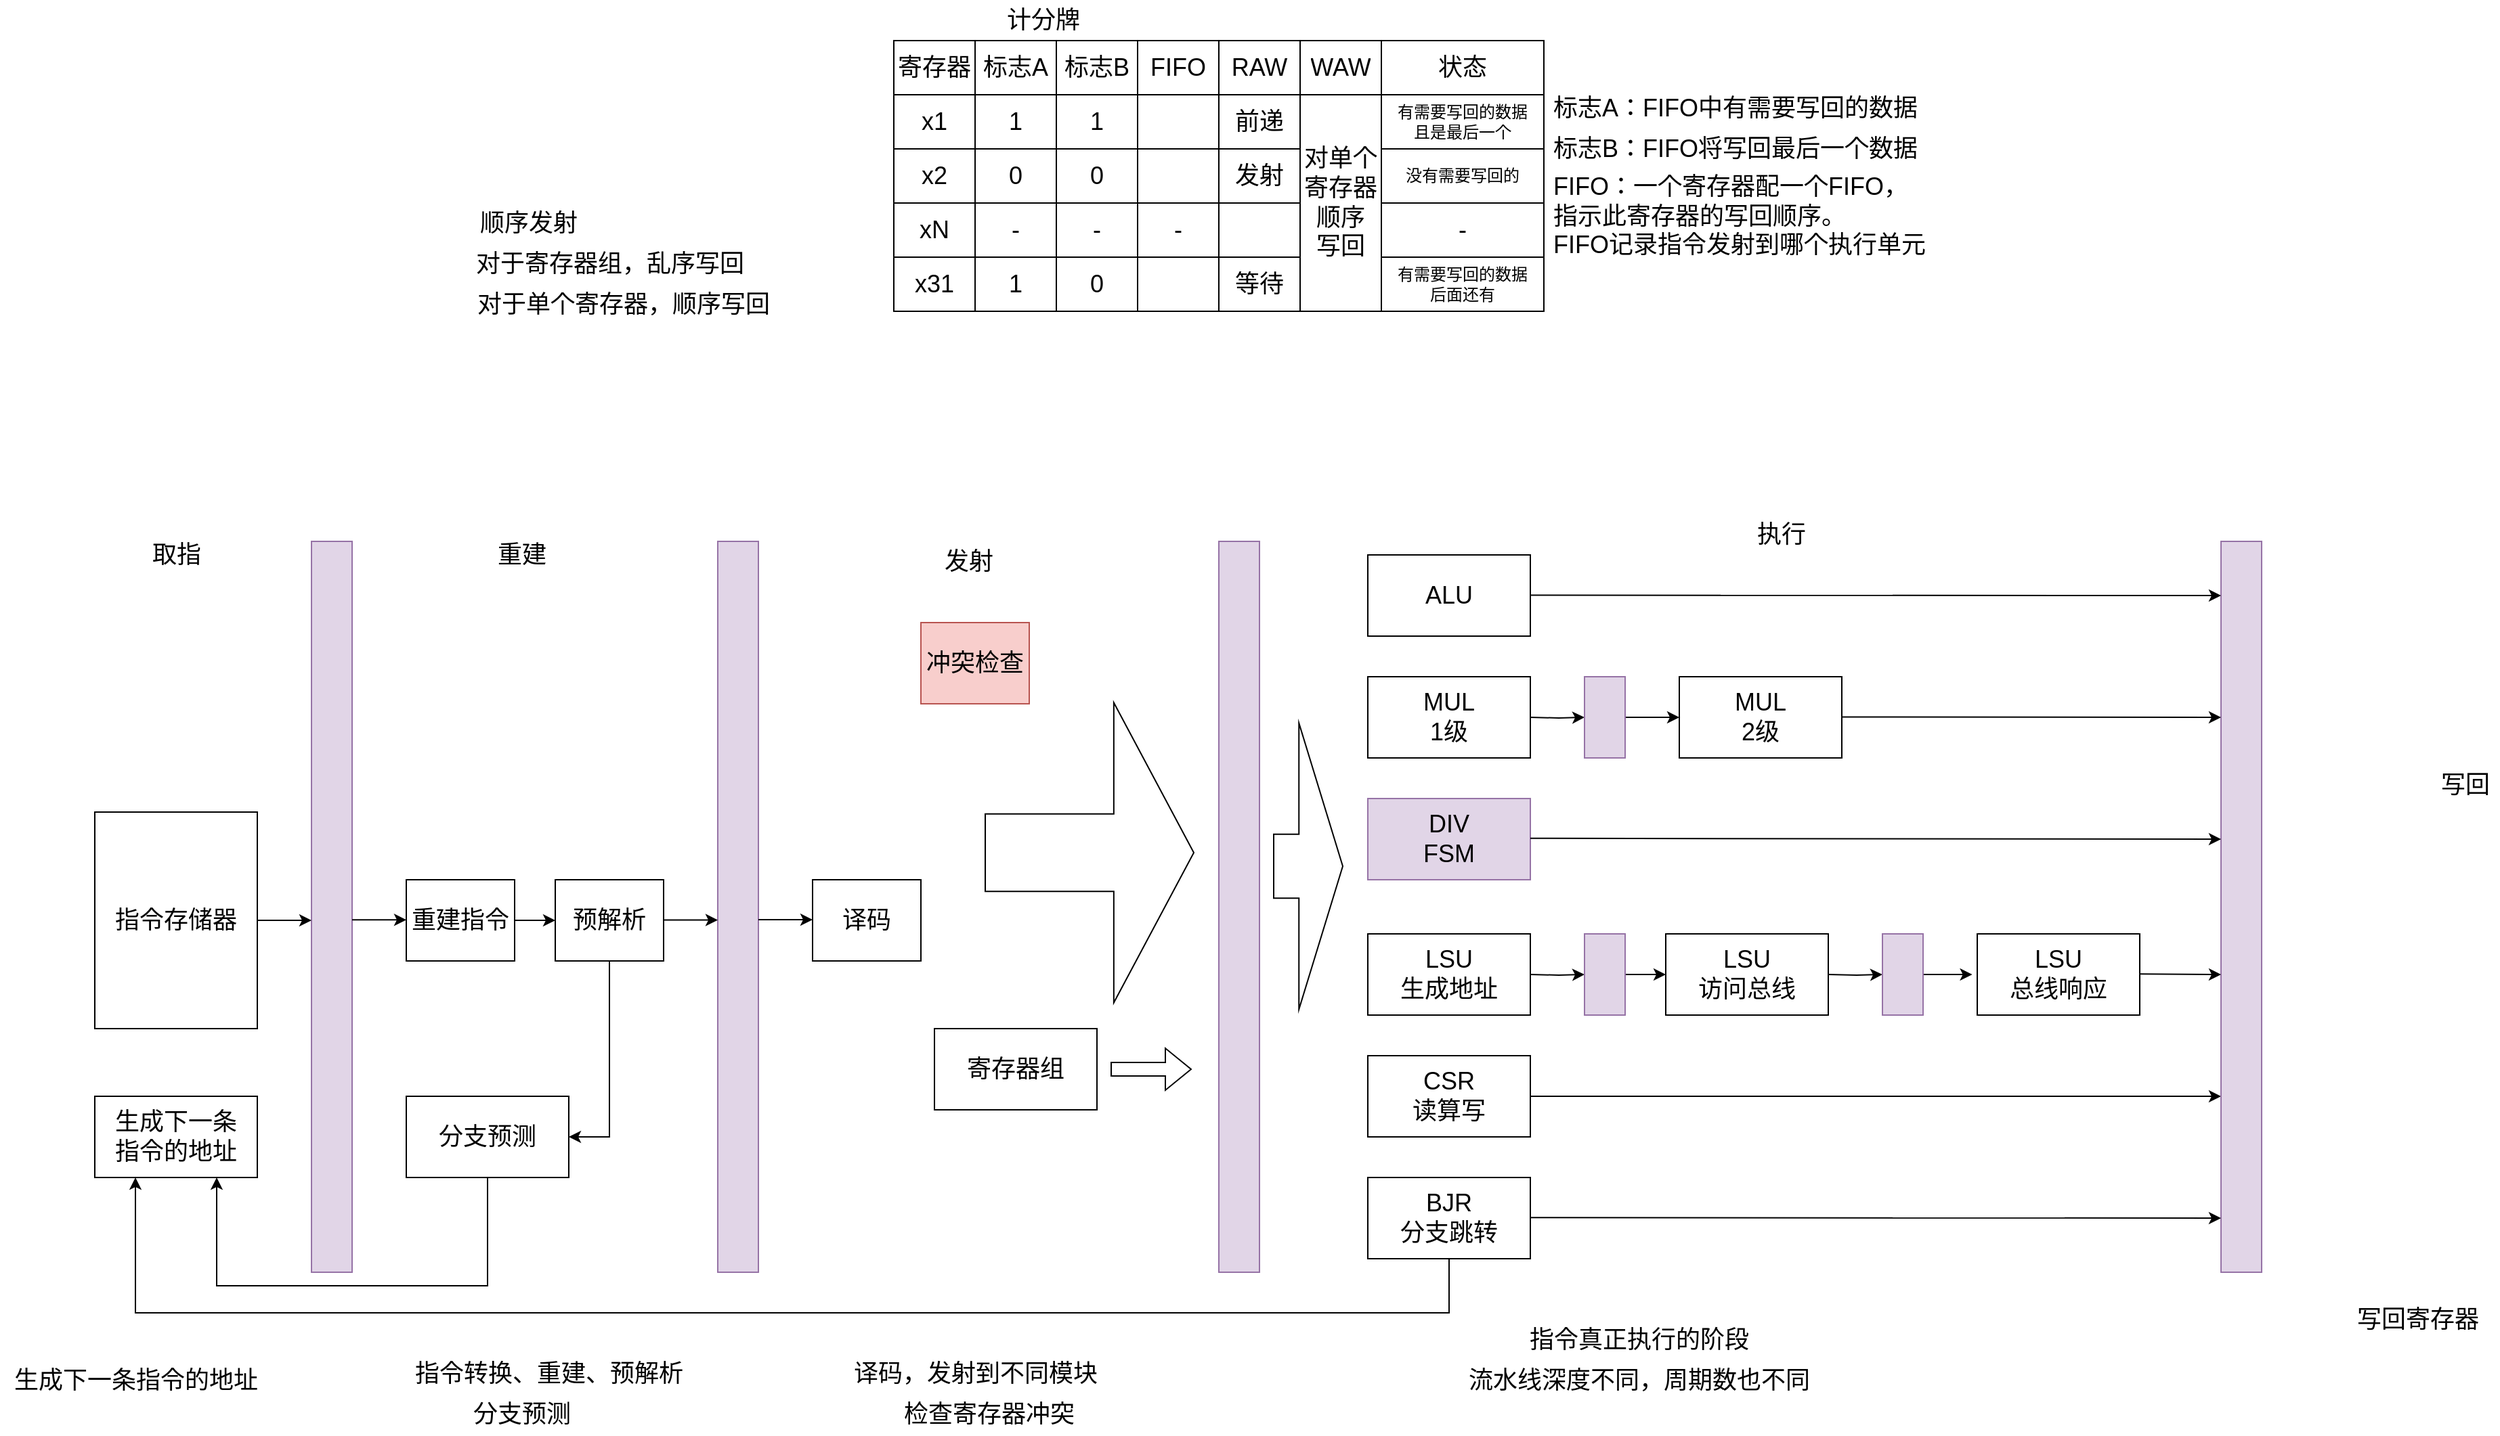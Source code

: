 <mxfile version="18.0.7" type="github">
  <diagram id="HJUzJ6McKahhp_3FXvlt" name="第 1 页">
    <mxGraphModel dx="474" dy="1453" grid="1" gridSize="10" guides="1" tooltips="1" connect="1" arrows="1" fold="1" page="1" pageScale="1" pageWidth="827" pageHeight="1169" math="0" shadow="0">
      <root>
        <mxCell id="0" />
        <mxCell id="1" parent="0" />
        <mxCell id="mor9z2pGq-QIeC3wmnQq-1" value="指令存储器" style="rounded=0;whiteSpace=wrap;html=1;fontSize=18;" parent="1" vertex="1">
          <mxGeometry x="170" y="140" width="120" height="160" as="geometry" />
        </mxCell>
        <mxCell id="mor9z2pGq-QIeC3wmnQq-2" value="生成下一条&lt;br&gt;指令的地址" style="whiteSpace=wrap;html=1;fontSize=18;" parent="1" vertex="1">
          <mxGeometry x="170" y="350" width="120" height="60" as="geometry" />
        </mxCell>
        <mxCell id="mor9z2pGq-QIeC3wmnQq-3" value="" style="rounded=0;whiteSpace=wrap;html=1;fontSize=18;fillColor=#e1d5e7;strokeColor=#9673a6;" parent="1" vertex="1">
          <mxGeometry x="330" y="-60" width="30" height="540" as="geometry" />
        </mxCell>
        <mxCell id="mor9z2pGq-QIeC3wmnQq-4" value="" style="endArrow=classic;html=1;rounded=0;fontSize=18;" parent="1" edge="1">
          <mxGeometry width="50" height="50" relative="1" as="geometry">
            <mxPoint x="290" y="220" as="sourcePoint" />
            <mxPoint x="330" y="220" as="targetPoint" />
          </mxGeometry>
        </mxCell>
        <mxCell id="Nyr3AGjxqFoVcfaOjr3i-2" style="edgeStyle=orthogonalEdgeStyle;rounded=0;orthogonalLoop=1;jettySize=auto;html=1;exitX=0.5;exitY=1;exitDx=0;exitDy=0;entryX=0.75;entryY=1;entryDx=0;entryDy=0;" parent="1" source="mor9z2pGq-QIeC3wmnQq-5" target="mor9z2pGq-QIeC3wmnQq-2" edge="1">
          <mxGeometry relative="1" as="geometry">
            <Array as="points">
              <mxPoint x="460" y="490" />
              <mxPoint x="260" y="490" />
            </Array>
          </mxGeometry>
        </mxCell>
        <mxCell id="mor9z2pGq-QIeC3wmnQq-5" value="分支预测" style="rounded=0;whiteSpace=wrap;html=1;fontSize=18;" parent="1" vertex="1">
          <mxGeometry x="400" y="350" width="120" height="60" as="geometry" />
        </mxCell>
        <mxCell id="mor9z2pGq-QIeC3wmnQq-11" style="edgeStyle=orthogonalEdgeStyle;rounded=0;orthogonalLoop=1;jettySize=auto;html=1;exitX=1;exitY=0.5;exitDx=0;exitDy=0;entryX=0;entryY=0.5;entryDx=0;entryDy=0;fontSize=18;" parent="1" source="mor9z2pGq-QIeC3wmnQq-9" target="mor9z2pGq-QIeC3wmnQq-10" edge="1">
          <mxGeometry relative="1" as="geometry" />
        </mxCell>
        <mxCell id="mor9z2pGq-QIeC3wmnQq-9" value="重建指令" style="rounded=0;whiteSpace=wrap;html=1;fontSize=18;" parent="1" vertex="1">
          <mxGeometry x="400" y="190" width="80" height="60" as="geometry" />
        </mxCell>
        <mxCell id="Nyr3AGjxqFoVcfaOjr3i-1" style="edgeStyle=orthogonalEdgeStyle;rounded=0;orthogonalLoop=1;jettySize=auto;html=1;exitX=0.5;exitY=1;exitDx=0;exitDy=0;entryX=1;entryY=0.5;entryDx=0;entryDy=0;" parent="1" source="mor9z2pGq-QIeC3wmnQq-10" target="mor9z2pGq-QIeC3wmnQq-5" edge="1">
          <mxGeometry relative="1" as="geometry" />
        </mxCell>
        <mxCell id="mor9z2pGq-QIeC3wmnQq-10" value="预解析" style="rounded=0;whiteSpace=wrap;html=1;fontSize=18;" parent="1" vertex="1">
          <mxGeometry x="510" y="190" width="80" height="60" as="geometry" />
        </mxCell>
        <mxCell id="mor9z2pGq-QIeC3wmnQq-12" value="" style="endArrow=classic;html=1;rounded=0;fontSize=18;" parent="1" edge="1">
          <mxGeometry width="50" height="50" relative="1" as="geometry">
            <mxPoint x="360" y="219.66" as="sourcePoint" />
            <mxPoint x="400" y="219.66" as="targetPoint" />
          </mxGeometry>
        </mxCell>
        <mxCell id="mor9z2pGq-QIeC3wmnQq-13" value="" style="rounded=0;whiteSpace=wrap;html=1;fontSize=18;fillColor=#e1d5e7;strokeColor=#9673a6;" parent="1" vertex="1">
          <mxGeometry x="630" y="-60" width="30" height="540" as="geometry" />
        </mxCell>
        <mxCell id="mor9z2pGq-QIeC3wmnQq-14" value="" style="endArrow=classic;html=1;rounded=0;fontSize=18;" parent="1" edge="1">
          <mxGeometry width="50" height="50" relative="1" as="geometry">
            <mxPoint x="590" y="219.8" as="sourcePoint" />
            <mxPoint x="630" y="219.8" as="targetPoint" />
          </mxGeometry>
        </mxCell>
        <mxCell id="mor9z2pGq-QIeC3wmnQq-16" value="译码" style="rounded=0;whiteSpace=wrap;html=1;fontSize=18;" parent="1" vertex="1">
          <mxGeometry x="700" y="190" width="80" height="60" as="geometry" />
        </mxCell>
        <mxCell id="mor9z2pGq-QIeC3wmnQq-17" value="寄存器组" style="rounded=0;whiteSpace=wrap;html=1;fontSize=18;" parent="1" vertex="1">
          <mxGeometry x="790" y="300" width="120" height="60" as="geometry" />
        </mxCell>
        <mxCell id="mor9z2pGq-QIeC3wmnQq-18" value="" style="endArrow=classic;html=1;rounded=0;fontSize=18;" parent="1" edge="1">
          <mxGeometry width="50" height="50" relative="1" as="geometry">
            <mxPoint x="660" y="219.5" as="sourcePoint" />
            <mxPoint x="700" y="219.5" as="targetPoint" />
          </mxGeometry>
        </mxCell>
        <mxCell id="mor9z2pGq-QIeC3wmnQq-19" value="取指" style="text;html=1;align=center;verticalAlign=middle;resizable=0;points=[];autosize=1;strokeColor=none;fillColor=none;fontSize=18;" parent="1" vertex="1">
          <mxGeometry x="205" y="-65" width="50" height="30" as="geometry" />
        </mxCell>
        <mxCell id="mor9z2pGq-QIeC3wmnQq-20" value="重建" style="text;html=1;align=center;verticalAlign=middle;resizable=0;points=[];autosize=1;strokeColor=none;fillColor=none;fontSize=18;" parent="1" vertex="1">
          <mxGeometry x="460" y="-65" width="50" height="30" as="geometry" />
        </mxCell>
        <mxCell id="mor9z2pGq-QIeC3wmnQq-22" value="发射" style="text;html=1;align=center;verticalAlign=middle;resizable=0;points=[];autosize=1;strokeColor=none;fillColor=none;fontSize=18;" parent="1" vertex="1">
          <mxGeometry x="790" y="-60" width="50" height="30" as="geometry" />
        </mxCell>
        <mxCell id="mor9z2pGq-QIeC3wmnQq-23" value="" style="rounded=0;whiteSpace=wrap;html=1;fontSize=18;fillColor=#e1d5e7;strokeColor=#9673a6;" parent="1" vertex="1">
          <mxGeometry x="1000" y="-60" width="30" height="540" as="geometry" />
        </mxCell>
        <mxCell id="mor9z2pGq-QIeC3wmnQq-24" value="ALU" style="rounded=0;whiteSpace=wrap;html=1;fontSize=18;" parent="1" vertex="1">
          <mxGeometry x="1110" y="-50" width="120" height="60" as="geometry" />
        </mxCell>
        <mxCell id="mor9z2pGq-QIeC3wmnQq-25" value="DIV&lt;br&gt;FSM" style="rounded=0;whiteSpace=wrap;html=1;fontSize=18;fillColor=#e1d5e7;strokeColor=#9673a6;" parent="1" vertex="1">
          <mxGeometry x="1110" y="130" width="120" height="60" as="geometry" />
        </mxCell>
        <mxCell id="mor9z2pGq-QIeC3wmnQq-26" value="MUL&lt;br&gt;1级" style="rounded=0;whiteSpace=wrap;html=1;fontSize=18;" parent="1" vertex="1">
          <mxGeometry x="1110" y="40" width="120" height="60" as="geometry" />
        </mxCell>
        <mxCell id="Nyr3AGjxqFoVcfaOjr3i-3" style="edgeStyle=orthogonalEdgeStyle;rounded=0;orthogonalLoop=1;jettySize=auto;html=1;exitX=0.5;exitY=1;exitDx=0;exitDy=0;entryX=0.25;entryY=1;entryDx=0;entryDy=0;" parent="1" source="mor9z2pGq-QIeC3wmnQq-27" target="mor9z2pGq-QIeC3wmnQq-2" edge="1">
          <mxGeometry relative="1" as="geometry">
            <Array as="points">
              <mxPoint x="1170" y="510" />
              <mxPoint x="200" y="510" />
            </Array>
          </mxGeometry>
        </mxCell>
        <mxCell id="mor9z2pGq-QIeC3wmnQq-27" value="BJR&lt;br&gt;分支跳转" style="rounded=0;whiteSpace=wrap;html=1;fontSize=18;" parent="1" vertex="1">
          <mxGeometry x="1110" y="410" width="120" height="60" as="geometry" />
        </mxCell>
        <mxCell id="mor9z2pGq-QIeC3wmnQq-28" value="LSU&lt;br&gt;生成地址" style="rounded=0;whiteSpace=wrap;html=1;fontSize=18;" parent="1" vertex="1">
          <mxGeometry x="1110" y="230" width="120" height="60" as="geometry" />
        </mxCell>
        <mxCell id="Nyr3AGjxqFoVcfaOjr3i-8" style="edgeStyle=orthogonalEdgeStyle;rounded=0;orthogonalLoop=1;jettySize=auto;html=1;exitX=1;exitY=0.5;exitDx=0;exitDy=0;" parent="1" source="mor9z2pGq-QIeC3wmnQq-29" edge="1">
          <mxGeometry relative="1" as="geometry">
            <mxPoint x="1740" y="350" as="targetPoint" />
            <Array as="points">
              <mxPoint x="1480" y="350" />
              <mxPoint x="1480" y="350" />
            </Array>
          </mxGeometry>
        </mxCell>
        <mxCell id="mor9z2pGq-QIeC3wmnQq-29" value="CSR&lt;br&gt;读算写" style="rounded=0;whiteSpace=wrap;html=1;fontSize=18;" parent="1" vertex="1">
          <mxGeometry x="1110" y="320" width="120" height="60" as="geometry" />
        </mxCell>
        <mxCell id="mor9z2pGq-QIeC3wmnQq-32" style="edgeStyle=orthogonalEdgeStyle;rounded=0;orthogonalLoop=1;jettySize=auto;html=1;exitX=1;exitY=0.5;exitDx=0;exitDy=0;entryX=0;entryY=0.5;entryDx=0;entryDy=0;fontSize=18;" parent="1" target="mor9z2pGq-QIeC3wmnQq-33" edge="1">
          <mxGeometry relative="1" as="geometry">
            <mxPoint x="1230" y="70" as="sourcePoint" />
          </mxGeometry>
        </mxCell>
        <mxCell id="mor9z2pGq-QIeC3wmnQq-37" style="edgeStyle=orthogonalEdgeStyle;rounded=0;orthogonalLoop=1;jettySize=auto;html=1;exitX=1;exitY=0.5;exitDx=0;exitDy=0;entryX=0;entryY=0.5;entryDx=0;entryDy=0;fontSize=18;" parent="1" source="mor9z2pGq-QIeC3wmnQq-33" target="mor9z2pGq-QIeC3wmnQq-34" edge="1">
          <mxGeometry relative="1" as="geometry" />
        </mxCell>
        <mxCell id="mor9z2pGq-QIeC3wmnQq-33" value="" style="rounded=0;whiteSpace=wrap;html=1;fontSize=18;fillColor=#e1d5e7;strokeColor=#9673a6;" parent="1" vertex="1">
          <mxGeometry x="1270" y="40" width="30" height="60" as="geometry" />
        </mxCell>
        <mxCell id="mor9z2pGq-QIeC3wmnQq-34" value="MUL&lt;br&gt;2级" style="rounded=0;whiteSpace=wrap;html=1;fontSize=18;" parent="1" vertex="1">
          <mxGeometry x="1340" y="40" width="120" height="60" as="geometry" />
        </mxCell>
        <mxCell id="mor9z2pGq-QIeC3wmnQq-41" style="edgeStyle=orthogonalEdgeStyle;rounded=0;orthogonalLoop=1;jettySize=auto;html=1;exitX=1;exitY=0.5;exitDx=0;exitDy=0;entryX=0;entryY=0.5;entryDx=0;entryDy=0;fontSize=18;" parent="1" target="mor9z2pGq-QIeC3wmnQq-42" edge="1">
          <mxGeometry relative="1" as="geometry">
            <mxPoint x="1230" y="260" as="sourcePoint" />
          </mxGeometry>
        </mxCell>
        <mxCell id="mor9z2pGq-QIeC3wmnQq-55" style="edgeStyle=orthogonalEdgeStyle;rounded=0;orthogonalLoop=1;jettySize=auto;html=1;exitX=1;exitY=0.5;exitDx=0;exitDy=0;entryX=0;entryY=0.5;entryDx=0;entryDy=0;fontSize=18;" parent="1" source="mor9z2pGq-QIeC3wmnQq-42" target="mor9z2pGq-QIeC3wmnQq-49" edge="1">
          <mxGeometry relative="1" as="geometry" />
        </mxCell>
        <mxCell id="mor9z2pGq-QIeC3wmnQq-42" value="" style="rounded=0;whiteSpace=wrap;html=1;fontSize=18;fillColor=#e1d5e7;strokeColor=#9673a6;" parent="1" vertex="1">
          <mxGeometry x="1270" y="230" width="30" height="60" as="geometry" />
        </mxCell>
        <mxCell id="mor9z2pGq-QIeC3wmnQq-49" value="LSU&lt;br&gt;访问总线" style="rounded=0;whiteSpace=wrap;html=1;fontSize=18;" parent="1" vertex="1">
          <mxGeometry x="1330" y="230" width="120" height="60" as="geometry" />
        </mxCell>
        <mxCell id="mor9z2pGq-QIeC3wmnQq-50" style="edgeStyle=orthogonalEdgeStyle;rounded=0;orthogonalLoop=1;jettySize=auto;html=1;exitX=1;exitY=0.5;exitDx=0;exitDy=0;entryX=0;entryY=0.5;entryDx=0;entryDy=0;fontSize=18;" parent="1" target="mor9z2pGq-QIeC3wmnQq-51" edge="1">
          <mxGeometry relative="1" as="geometry">
            <mxPoint x="1450" y="260" as="sourcePoint" />
          </mxGeometry>
        </mxCell>
        <mxCell id="mor9z2pGq-QIeC3wmnQq-56" style="edgeStyle=orthogonalEdgeStyle;rounded=0;orthogonalLoop=1;jettySize=auto;html=1;exitX=1;exitY=0.5;exitDx=0;exitDy=0;entryX=-0.031;entryY=0.489;entryDx=0;entryDy=0;entryPerimeter=0;fontSize=18;" parent="1" source="mor9z2pGq-QIeC3wmnQq-51" target="mor9z2pGq-QIeC3wmnQq-52" edge="1">
          <mxGeometry relative="1" as="geometry" />
        </mxCell>
        <mxCell id="mor9z2pGq-QIeC3wmnQq-51" value="" style="rounded=0;whiteSpace=wrap;html=1;fontSize=18;fillColor=#e1d5e7;strokeColor=#9673a6;" parent="1" vertex="1">
          <mxGeometry x="1490" y="230" width="30" height="60" as="geometry" />
        </mxCell>
        <mxCell id="mor9z2pGq-QIeC3wmnQq-52" value="LSU&lt;br&gt;总线响应" style="rounded=0;whiteSpace=wrap;html=1;fontSize=18;" parent="1" vertex="1">
          <mxGeometry x="1560" y="230" width="120" height="60" as="geometry" />
        </mxCell>
        <mxCell id="mor9z2pGq-QIeC3wmnQq-61" value="" style="shape=flexArrow;endArrow=classic;html=1;rounded=0;fontSize=18;endWidth=163.448;endSize=19.359;width=57.241;" parent="1" edge="1">
          <mxGeometry width="50" height="50" relative="1" as="geometry">
            <mxPoint x="827" y="170" as="sourcePoint" />
            <mxPoint x="982" y="170" as="targetPoint" />
          </mxGeometry>
        </mxCell>
        <mxCell id="mor9z2pGq-QIeC3wmnQq-62" value="" style="shape=flexArrow;endArrow=classic;html=1;rounded=0;fontSize=18;" parent="1" edge="1">
          <mxGeometry width="50" height="50" relative="1" as="geometry">
            <mxPoint x="920" y="330" as="sourcePoint" />
            <mxPoint x="980" y="330" as="targetPoint" />
          </mxGeometry>
        </mxCell>
        <mxCell id="mor9z2pGq-QIeC3wmnQq-65" value="" style="rounded=0;whiteSpace=wrap;html=1;fontSize=18;fillColor=#e1d5e7;strokeColor=#9673a6;" parent="1" vertex="1">
          <mxGeometry x="1740" y="-60" width="30" height="540" as="geometry" />
        </mxCell>
        <mxCell id="mor9z2pGq-QIeC3wmnQq-66" value="" style="shape=flexArrow;endArrow=classic;html=1;rounded=0;fontSize=18;endWidth=163.448;endSize=10.457;width=47.143;" parent="1" edge="1">
          <mxGeometry width="50" height="50" relative="1" as="geometry">
            <mxPoint x="1040" y="180" as="sourcePoint" />
            <mxPoint x="1092" y="180" as="targetPoint" />
          </mxGeometry>
        </mxCell>
        <mxCell id="mor9z2pGq-QIeC3wmnQq-67" value="" style="endArrow=classic;html=1;rounded=0;fontSize=18;" parent="1" edge="1">
          <mxGeometry width="50" height="50" relative="1" as="geometry">
            <mxPoint x="1230" y="439.66" as="sourcePoint" />
            <mxPoint x="1740" y="440" as="targetPoint" />
          </mxGeometry>
        </mxCell>
        <mxCell id="mor9z2pGq-QIeC3wmnQq-69" value="" style="endArrow=classic;html=1;rounded=0;fontSize=18;" parent="1" edge="1">
          <mxGeometry width="50" height="50" relative="1" as="geometry">
            <mxPoint x="1680.0" y="259.66" as="sourcePoint" />
            <mxPoint x="1740" y="260" as="targetPoint" />
          </mxGeometry>
        </mxCell>
        <mxCell id="mor9z2pGq-QIeC3wmnQq-70" value="" style="endArrow=classic;html=1;rounded=0;fontSize=18;" parent="1" edge="1">
          <mxGeometry width="50" height="50" relative="1" as="geometry">
            <mxPoint x="1230.0" y="159.41" as="sourcePoint" />
            <mxPoint x="1740" y="160" as="targetPoint" />
          </mxGeometry>
        </mxCell>
        <mxCell id="mor9z2pGq-QIeC3wmnQq-71" value="" style="endArrow=classic;html=1;rounded=0;fontSize=18;" parent="1" edge="1">
          <mxGeometry width="50" height="50" relative="1" as="geometry">
            <mxPoint x="1460.0" y="69.77" as="sourcePoint" />
            <mxPoint x="1740" y="70" as="targetPoint" />
          </mxGeometry>
        </mxCell>
        <mxCell id="mor9z2pGq-QIeC3wmnQq-72" value="" style="endArrow=classic;html=1;rounded=0;fontSize=18;" parent="1" edge="1">
          <mxGeometry width="50" height="50" relative="1" as="geometry">
            <mxPoint x="1230.0" y="-20.23" as="sourcePoint" />
            <mxPoint x="1740" y="-20" as="targetPoint" />
          </mxGeometry>
        </mxCell>
        <mxCell id="mor9z2pGq-QIeC3wmnQq-73" value="写回" style="text;html=1;align=center;verticalAlign=middle;resizable=0;points=[];autosize=1;strokeColor=none;fillColor=none;fontSize=18;" parent="1" vertex="1">
          <mxGeometry x="1895" y="105" width="50" height="30" as="geometry" />
        </mxCell>
        <mxCell id="mor9z2pGq-QIeC3wmnQq-74" value="执行" style="text;html=1;align=center;verticalAlign=middle;resizable=0;points=[];autosize=1;strokeColor=none;fillColor=none;fontSize=18;" parent="1" vertex="1">
          <mxGeometry x="1390" y="-80" width="50" height="30" as="geometry" />
        </mxCell>
        <mxCell id="Nyr3AGjxqFoVcfaOjr3i-5" value="冲突检查" style="rounded=0;whiteSpace=wrap;html=1;fontSize=18;fillColor=#f8cecc;strokeColor=#b85450;" parent="1" vertex="1">
          <mxGeometry x="780" width="80" height="60" as="geometry" />
        </mxCell>
        <mxCell id="Nyr3AGjxqFoVcfaOjr3i-9" value="生成下一条指令的地址" style="text;html=1;align=center;verticalAlign=middle;resizable=0;points=[];autosize=1;strokeColor=none;fillColor=none;fontSize=18;" parent="1" vertex="1">
          <mxGeometry x="100" y="545" width="200" height="30" as="geometry" />
        </mxCell>
        <mxCell id="Nyr3AGjxqFoVcfaOjr3i-10" value="指令转换、重建、预解析" style="text;html=1;align=center;verticalAlign=middle;resizable=0;points=[];autosize=1;strokeColor=none;fillColor=none;fontSize=18;" parent="1" vertex="1">
          <mxGeometry x="400" y="540" width="210" height="30" as="geometry" />
        </mxCell>
        <mxCell id="Nyr3AGjxqFoVcfaOjr3i-11" value="分支预测" style="text;html=1;align=center;verticalAlign=middle;resizable=0;points=[];autosize=1;strokeColor=none;fillColor=none;fontSize=18;" parent="1" vertex="1">
          <mxGeometry x="440" y="570" width="90" height="30" as="geometry" />
        </mxCell>
        <mxCell id="Nyr3AGjxqFoVcfaOjr3i-12" value="译码，发射到不同模块" style="text;html=1;align=center;verticalAlign=middle;resizable=0;points=[];autosize=1;strokeColor=none;fillColor=none;fontSize=18;" parent="1" vertex="1">
          <mxGeometry x="720" y="540" width="200" height="30" as="geometry" />
        </mxCell>
        <mxCell id="Nyr3AGjxqFoVcfaOjr3i-13" value="检查寄存器冲突" style="text;html=1;align=center;verticalAlign=middle;resizable=0;points=[];autosize=1;strokeColor=none;fillColor=none;fontSize=18;" parent="1" vertex="1">
          <mxGeometry x="760" y="570" width="140" height="30" as="geometry" />
        </mxCell>
        <mxCell id="Nyr3AGjxqFoVcfaOjr3i-14" value="指令真正执行的阶段" style="text;html=1;align=center;verticalAlign=middle;resizable=0;points=[];autosize=1;strokeColor=none;fillColor=none;fontSize=18;" parent="1" vertex="1">
          <mxGeometry x="1220" y="515" width="180" height="30" as="geometry" />
        </mxCell>
        <mxCell id="Nyr3AGjxqFoVcfaOjr3i-15" value="流水线深度不同，周期数也不同" style="text;html=1;align=center;verticalAlign=middle;resizable=0;points=[];autosize=1;strokeColor=none;fillColor=none;fontSize=18;" parent="1" vertex="1">
          <mxGeometry x="1175" y="545" width="270" height="30" as="geometry" />
        </mxCell>
        <mxCell id="Nyr3AGjxqFoVcfaOjr3i-16" value="写回寄存器" style="text;html=1;align=center;verticalAlign=middle;resizable=0;points=[];autosize=1;strokeColor=none;fillColor=none;fontSize=18;" parent="1" vertex="1">
          <mxGeometry x="1830" y="500" width="110" height="30" as="geometry" />
        </mxCell>
        <mxCell id="yl4h00sHghuUMfwCyr-m-2" value="" style="shape=table;startSize=0;container=1;collapsible=0;childLayout=tableLayout;fontSize=18;" vertex="1" parent="1">
          <mxGeometry x="760" y="-430" width="480" height="200" as="geometry" />
        </mxCell>
        <mxCell id="yl4h00sHghuUMfwCyr-m-3" value="" style="shape=tableRow;horizontal=0;startSize=0;swimlaneHead=0;swimlaneBody=0;top=0;left=0;bottom=0;right=0;collapsible=0;dropTarget=0;fillColor=none;points=[[0,0.5],[1,0.5]];portConstraint=eastwest;fontSize=18;" vertex="1" parent="yl4h00sHghuUMfwCyr-m-2">
          <mxGeometry width="480" height="40" as="geometry" />
        </mxCell>
        <mxCell id="yl4h00sHghuUMfwCyr-m-4" value="寄存器" style="shape=partialRectangle;html=1;whiteSpace=wrap;connectable=0;overflow=hidden;fillColor=none;top=0;left=0;bottom=0;right=0;pointerEvents=1;fontSize=18;" vertex="1" parent="yl4h00sHghuUMfwCyr-m-3">
          <mxGeometry width="60" height="40" as="geometry">
            <mxRectangle width="60" height="40" as="alternateBounds" />
          </mxGeometry>
        </mxCell>
        <mxCell id="yl4h00sHghuUMfwCyr-m-5" value="标志A" style="shape=partialRectangle;html=1;whiteSpace=wrap;connectable=0;overflow=hidden;fillColor=none;top=0;left=0;bottom=0;right=0;pointerEvents=1;fontSize=18;" vertex="1" parent="yl4h00sHghuUMfwCyr-m-3">
          <mxGeometry x="60" width="60" height="40" as="geometry">
            <mxRectangle width="60" height="40" as="alternateBounds" />
          </mxGeometry>
        </mxCell>
        <mxCell id="yl4h00sHghuUMfwCyr-m-6" value="标志B" style="shape=partialRectangle;html=1;whiteSpace=wrap;connectable=0;overflow=hidden;fillColor=none;top=0;left=0;bottom=0;right=0;pointerEvents=1;fontSize=18;" vertex="1" parent="yl4h00sHghuUMfwCyr-m-3">
          <mxGeometry x="120" width="60" height="40" as="geometry">
            <mxRectangle width="60" height="40" as="alternateBounds" />
          </mxGeometry>
        </mxCell>
        <mxCell id="yl4h00sHghuUMfwCyr-m-23" value="FIFO" style="shape=partialRectangle;html=1;whiteSpace=wrap;connectable=0;overflow=hidden;fillColor=none;top=0;left=0;bottom=0;right=0;pointerEvents=1;fontSize=18;" vertex="1" parent="yl4h00sHghuUMfwCyr-m-3">
          <mxGeometry x="180" width="60" height="40" as="geometry">
            <mxRectangle width="60" height="40" as="alternateBounds" />
          </mxGeometry>
        </mxCell>
        <mxCell id="yl4h00sHghuUMfwCyr-m-50" value="RAW" style="shape=partialRectangle;html=1;whiteSpace=wrap;connectable=0;overflow=hidden;fillColor=none;top=0;left=0;bottom=0;right=0;pointerEvents=1;fontSize=18;" vertex="1" parent="yl4h00sHghuUMfwCyr-m-3">
          <mxGeometry x="240" width="60" height="40" as="geometry">
            <mxRectangle width="60" height="40" as="alternateBounds" />
          </mxGeometry>
        </mxCell>
        <mxCell id="yl4h00sHghuUMfwCyr-m-95" value="WAW" style="shape=partialRectangle;html=1;whiteSpace=wrap;connectable=0;overflow=hidden;fillColor=none;top=0;left=0;bottom=0;right=0;pointerEvents=1;fontSize=18;" vertex="1" parent="yl4h00sHghuUMfwCyr-m-3">
          <mxGeometry x="300" width="60" height="40" as="geometry">
            <mxRectangle width="60" height="40" as="alternateBounds" />
          </mxGeometry>
        </mxCell>
        <mxCell id="yl4h00sHghuUMfwCyr-m-33" value="状态" style="shape=partialRectangle;html=1;whiteSpace=wrap;connectable=0;overflow=hidden;fillColor=none;top=0;left=0;bottom=0;right=0;pointerEvents=1;fontSize=18;rowspan=1;colspan=2;" vertex="1" parent="yl4h00sHghuUMfwCyr-m-3">
          <mxGeometry x="360" width="120" height="40" as="geometry">
            <mxRectangle width="60" height="40" as="alternateBounds" />
          </mxGeometry>
        </mxCell>
        <mxCell id="yl4h00sHghuUMfwCyr-m-40" style="shape=partialRectangle;html=1;whiteSpace=wrap;connectable=0;overflow=hidden;fillColor=none;top=0;left=0;bottom=0;right=0;pointerEvents=1;fontSize=18;" vertex="1" visible="0" parent="yl4h00sHghuUMfwCyr-m-3">
          <mxGeometry x="420" width="60" height="40" as="geometry">
            <mxRectangle width="60" height="40" as="alternateBounds" />
          </mxGeometry>
        </mxCell>
        <mxCell id="yl4h00sHghuUMfwCyr-m-7" value="" style="shape=tableRow;horizontal=0;startSize=0;swimlaneHead=0;swimlaneBody=0;top=0;left=0;bottom=0;right=0;collapsible=0;dropTarget=0;fillColor=none;points=[[0,0.5],[1,0.5]];portConstraint=eastwest;fontSize=18;" vertex="1" parent="yl4h00sHghuUMfwCyr-m-2">
          <mxGeometry y="40" width="480" height="40" as="geometry" />
        </mxCell>
        <mxCell id="yl4h00sHghuUMfwCyr-m-8" value="x1" style="shape=partialRectangle;html=1;whiteSpace=wrap;connectable=0;overflow=hidden;fillColor=none;top=0;left=0;bottom=0;right=0;pointerEvents=1;fontSize=18;" vertex="1" parent="yl4h00sHghuUMfwCyr-m-7">
          <mxGeometry width="60" height="40" as="geometry">
            <mxRectangle width="60" height="40" as="alternateBounds" />
          </mxGeometry>
        </mxCell>
        <mxCell id="yl4h00sHghuUMfwCyr-m-9" value="1" style="shape=partialRectangle;html=1;whiteSpace=wrap;connectable=0;overflow=hidden;fillColor=none;top=0;left=0;bottom=0;right=0;pointerEvents=1;fontSize=18;" vertex="1" parent="yl4h00sHghuUMfwCyr-m-7">
          <mxGeometry x="60" width="60" height="40" as="geometry">
            <mxRectangle width="60" height="40" as="alternateBounds" />
          </mxGeometry>
        </mxCell>
        <mxCell id="yl4h00sHghuUMfwCyr-m-10" value="1" style="shape=partialRectangle;html=1;whiteSpace=wrap;connectable=0;overflow=hidden;fillColor=none;top=0;left=0;bottom=0;right=0;pointerEvents=1;fontSize=18;" vertex="1" parent="yl4h00sHghuUMfwCyr-m-7">
          <mxGeometry x="120" width="60" height="40" as="geometry">
            <mxRectangle width="60" height="40" as="alternateBounds" />
          </mxGeometry>
        </mxCell>
        <mxCell id="yl4h00sHghuUMfwCyr-m-24" style="shape=partialRectangle;html=1;whiteSpace=wrap;connectable=0;overflow=hidden;fillColor=none;top=0;left=0;bottom=0;right=0;pointerEvents=1;fontSize=18;" vertex="1" parent="yl4h00sHghuUMfwCyr-m-7">
          <mxGeometry x="180" width="60" height="40" as="geometry">
            <mxRectangle width="60" height="40" as="alternateBounds" />
          </mxGeometry>
        </mxCell>
        <mxCell id="yl4h00sHghuUMfwCyr-m-51" value="前递" style="shape=partialRectangle;html=1;whiteSpace=wrap;connectable=0;overflow=hidden;fillColor=none;top=0;left=0;bottom=0;right=0;pointerEvents=1;fontSize=18;" vertex="1" parent="yl4h00sHghuUMfwCyr-m-7">
          <mxGeometry x="240" width="60" height="40" as="geometry">
            <mxRectangle width="60" height="40" as="alternateBounds" />
          </mxGeometry>
        </mxCell>
        <mxCell id="yl4h00sHghuUMfwCyr-m-96" value="对单个&lt;br&gt;寄存器&lt;br&gt;顺序&lt;br&gt;写回" style="shape=partialRectangle;html=1;whiteSpace=wrap;connectable=0;overflow=hidden;fillColor=none;top=0;left=0;bottom=0;right=0;pointerEvents=1;fontSize=18;rowspan=4;colspan=1;" vertex="1" parent="yl4h00sHghuUMfwCyr-m-7">
          <mxGeometry x="300" width="60" height="160" as="geometry">
            <mxRectangle width="60" height="40" as="alternateBounds" />
          </mxGeometry>
        </mxCell>
        <mxCell id="yl4h00sHghuUMfwCyr-m-34" value="有需要写回的数据&lt;br&gt;且是最后一个" style="shape=partialRectangle;html=1;whiteSpace=wrap;connectable=0;overflow=hidden;fillColor=none;top=0;left=0;bottom=0;right=0;pointerEvents=1;fontSize=12;rowspan=1;colspan=2;" vertex="1" parent="yl4h00sHghuUMfwCyr-m-7">
          <mxGeometry x="360" width="120" height="40" as="geometry">
            <mxRectangle width="60" height="40" as="alternateBounds" />
          </mxGeometry>
        </mxCell>
        <mxCell id="yl4h00sHghuUMfwCyr-m-41" style="shape=partialRectangle;html=1;whiteSpace=wrap;connectable=0;overflow=hidden;fillColor=none;top=0;left=0;bottom=0;right=0;pointerEvents=1;fontSize=18;" vertex="1" visible="0" parent="yl4h00sHghuUMfwCyr-m-7">
          <mxGeometry x="420" width="60" height="40" as="geometry">
            <mxRectangle width="60" height="40" as="alternateBounds" />
          </mxGeometry>
        </mxCell>
        <mxCell id="yl4h00sHghuUMfwCyr-m-11" value="" style="shape=tableRow;horizontal=0;startSize=0;swimlaneHead=0;swimlaneBody=0;top=0;left=0;bottom=0;right=0;collapsible=0;dropTarget=0;fillColor=none;points=[[0,0.5],[1,0.5]];portConstraint=eastwest;fontSize=18;" vertex="1" parent="yl4h00sHghuUMfwCyr-m-2">
          <mxGeometry y="80" width="480" height="40" as="geometry" />
        </mxCell>
        <mxCell id="yl4h00sHghuUMfwCyr-m-12" value="x2" style="shape=partialRectangle;html=1;whiteSpace=wrap;connectable=0;overflow=hidden;fillColor=none;top=0;left=0;bottom=0;right=0;pointerEvents=1;fontSize=18;" vertex="1" parent="yl4h00sHghuUMfwCyr-m-11">
          <mxGeometry width="60" height="40" as="geometry">
            <mxRectangle width="60" height="40" as="alternateBounds" />
          </mxGeometry>
        </mxCell>
        <mxCell id="yl4h00sHghuUMfwCyr-m-13" value="0" style="shape=partialRectangle;html=1;whiteSpace=wrap;connectable=0;overflow=hidden;fillColor=none;top=0;left=0;bottom=0;right=0;pointerEvents=1;fontSize=18;" vertex="1" parent="yl4h00sHghuUMfwCyr-m-11">
          <mxGeometry x="60" width="60" height="40" as="geometry">
            <mxRectangle width="60" height="40" as="alternateBounds" />
          </mxGeometry>
        </mxCell>
        <mxCell id="yl4h00sHghuUMfwCyr-m-14" value="0" style="shape=partialRectangle;html=1;whiteSpace=wrap;connectable=0;overflow=hidden;fillColor=none;top=0;left=0;bottom=0;right=0;pointerEvents=1;fontSize=18;" vertex="1" parent="yl4h00sHghuUMfwCyr-m-11">
          <mxGeometry x="120" width="60" height="40" as="geometry">
            <mxRectangle width="60" height="40" as="alternateBounds" />
          </mxGeometry>
        </mxCell>
        <mxCell id="yl4h00sHghuUMfwCyr-m-25" style="shape=partialRectangle;html=1;whiteSpace=wrap;connectable=0;overflow=hidden;fillColor=none;top=0;left=0;bottom=0;right=0;pointerEvents=1;fontSize=18;" vertex="1" parent="yl4h00sHghuUMfwCyr-m-11">
          <mxGeometry x="180" width="60" height="40" as="geometry">
            <mxRectangle width="60" height="40" as="alternateBounds" />
          </mxGeometry>
        </mxCell>
        <mxCell id="yl4h00sHghuUMfwCyr-m-52" value="发射" style="shape=partialRectangle;html=1;whiteSpace=wrap;connectable=0;overflow=hidden;fillColor=none;top=0;left=0;bottom=0;right=0;pointerEvents=1;fontSize=18;" vertex="1" parent="yl4h00sHghuUMfwCyr-m-11">
          <mxGeometry x="240" width="60" height="40" as="geometry">
            <mxRectangle width="60" height="40" as="alternateBounds" />
          </mxGeometry>
        </mxCell>
        <mxCell id="yl4h00sHghuUMfwCyr-m-97" style="shape=partialRectangle;html=1;whiteSpace=wrap;connectable=0;overflow=hidden;fillColor=none;top=0;left=0;bottom=0;right=0;pointerEvents=1;fontSize=18;" vertex="1" visible="0" parent="yl4h00sHghuUMfwCyr-m-11">
          <mxGeometry x="300" width="60" height="40" as="geometry">
            <mxRectangle width="60" height="40" as="alternateBounds" />
          </mxGeometry>
        </mxCell>
        <mxCell id="yl4h00sHghuUMfwCyr-m-35" value="没有需要写回的" style="shape=partialRectangle;html=1;whiteSpace=wrap;connectable=0;overflow=hidden;fillColor=none;top=0;left=0;bottom=0;right=0;pointerEvents=1;fontSize=12;rowspan=1;colspan=2;" vertex="1" parent="yl4h00sHghuUMfwCyr-m-11">
          <mxGeometry x="360" width="120" height="40" as="geometry">
            <mxRectangle width="60" height="40" as="alternateBounds" />
          </mxGeometry>
        </mxCell>
        <mxCell id="yl4h00sHghuUMfwCyr-m-42" style="shape=partialRectangle;html=1;whiteSpace=wrap;connectable=0;overflow=hidden;fillColor=none;top=0;left=0;bottom=0;right=0;pointerEvents=1;fontSize=18;" vertex="1" visible="0" parent="yl4h00sHghuUMfwCyr-m-11">
          <mxGeometry x="420" width="60" height="40" as="geometry">
            <mxRectangle width="60" height="40" as="alternateBounds" />
          </mxGeometry>
        </mxCell>
        <mxCell id="yl4h00sHghuUMfwCyr-m-15" value="" style="shape=tableRow;horizontal=0;startSize=0;swimlaneHead=0;swimlaneBody=0;top=0;left=0;bottom=0;right=0;collapsible=0;dropTarget=0;fillColor=none;points=[[0,0.5],[1,0.5]];portConstraint=eastwest;fontSize=18;" vertex="1" parent="yl4h00sHghuUMfwCyr-m-2">
          <mxGeometry y="120" width="480" height="40" as="geometry" />
        </mxCell>
        <mxCell id="yl4h00sHghuUMfwCyr-m-16" value="xN" style="shape=partialRectangle;html=1;whiteSpace=wrap;connectable=0;overflow=hidden;fillColor=none;top=0;left=0;bottom=0;right=0;pointerEvents=1;fontSize=18;" vertex="1" parent="yl4h00sHghuUMfwCyr-m-15">
          <mxGeometry width="60" height="40" as="geometry">
            <mxRectangle width="60" height="40" as="alternateBounds" />
          </mxGeometry>
        </mxCell>
        <mxCell id="yl4h00sHghuUMfwCyr-m-17" value="-" style="shape=partialRectangle;html=1;whiteSpace=wrap;connectable=0;overflow=hidden;fillColor=none;top=0;left=0;bottom=0;right=0;pointerEvents=1;fontSize=18;" vertex="1" parent="yl4h00sHghuUMfwCyr-m-15">
          <mxGeometry x="60" width="60" height="40" as="geometry">
            <mxRectangle width="60" height="40" as="alternateBounds" />
          </mxGeometry>
        </mxCell>
        <mxCell id="yl4h00sHghuUMfwCyr-m-18" value="-" style="shape=partialRectangle;html=1;whiteSpace=wrap;connectable=0;overflow=hidden;fillColor=none;top=0;left=0;bottom=0;right=0;pointerEvents=1;fontSize=18;" vertex="1" parent="yl4h00sHghuUMfwCyr-m-15">
          <mxGeometry x="120" width="60" height="40" as="geometry">
            <mxRectangle width="60" height="40" as="alternateBounds" />
          </mxGeometry>
        </mxCell>
        <mxCell id="yl4h00sHghuUMfwCyr-m-26" value="-" style="shape=partialRectangle;html=1;whiteSpace=wrap;connectable=0;overflow=hidden;fillColor=none;top=0;left=0;bottom=0;right=0;pointerEvents=1;fontSize=18;" vertex="1" parent="yl4h00sHghuUMfwCyr-m-15">
          <mxGeometry x="180" width="60" height="40" as="geometry">
            <mxRectangle width="60" height="40" as="alternateBounds" />
          </mxGeometry>
        </mxCell>
        <mxCell id="yl4h00sHghuUMfwCyr-m-53" style="shape=partialRectangle;html=1;whiteSpace=wrap;connectable=0;overflow=hidden;fillColor=none;top=0;left=0;bottom=0;right=0;pointerEvents=1;fontSize=18;" vertex="1" parent="yl4h00sHghuUMfwCyr-m-15">
          <mxGeometry x="240" width="60" height="40" as="geometry">
            <mxRectangle width="60" height="40" as="alternateBounds" />
          </mxGeometry>
        </mxCell>
        <mxCell id="yl4h00sHghuUMfwCyr-m-98" style="shape=partialRectangle;html=1;whiteSpace=wrap;connectable=0;overflow=hidden;fillColor=none;top=0;left=0;bottom=0;right=0;pointerEvents=1;fontSize=18;" vertex="1" visible="0" parent="yl4h00sHghuUMfwCyr-m-15">
          <mxGeometry x="300" width="60" height="40" as="geometry">
            <mxRectangle width="60" height="40" as="alternateBounds" />
          </mxGeometry>
        </mxCell>
        <mxCell id="yl4h00sHghuUMfwCyr-m-36" value="-" style="shape=partialRectangle;html=1;whiteSpace=wrap;connectable=0;overflow=hidden;fillColor=none;top=0;left=0;bottom=0;right=0;pointerEvents=1;fontSize=18;rowspan=1;colspan=2;" vertex="1" parent="yl4h00sHghuUMfwCyr-m-15">
          <mxGeometry x="360" width="120" height="40" as="geometry">
            <mxRectangle width="60" height="40" as="alternateBounds" />
          </mxGeometry>
        </mxCell>
        <mxCell id="yl4h00sHghuUMfwCyr-m-43" style="shape=partialRectangle;html=1;whiteSpace=wrap;connectable=0;overflow=hidden;fillColor=none;top=0;left=0;bottom=0;right=0;pointerEvents=1;fontSize=18;" vertex="1" visible="0" parent="yl4h00sHghuUMfwCyr-m-15">
          <mxGeometry x="420" width="60" height="40" as="geometry">
            <mxRectangle width="60" height="40" as="alternateBounds" />
          </mxGeometry>
        </mxCell>
        <mxCell id="yl4h00sHghuUMfwCyr-m-19" value="" style="shape=tableRow;horizontal=0;startSize=0;swimlaneHead=0;swimlaneBody=0;top=0;left=0;bottom=0;right=0;collapsible=0;dropTarget=0;fillColor=none;points=[[0,0.5],[1,0.5]];portConstraint=eastwest;fontSize=18;" vertex="1" parent="yl4h00sHghuUMfwCyr-m-2">
          <mxGeometry y="160" width="480" height="40" as="geometry" />
        </mxCell>
        <mxCell id="yl4h00sHghuUMfwCyr-m-20" value="x31" style="shape=partialRectangle;html=1;whiteSpace=wrap;connectable=0;overflow=hidden;fillColor=none;top=0;left=0;bottom=0;right=0;pointerEvents=1;fontSize=18;" vertex="1" parent="yl4h00sHghuUMfwCyr-m-19">
          <mxGeometry width="60" height="40" as="geometry">
            <mxRectangle width="60" height="40" as="alternateBounds" />
          </mxGeometry>
        </mxCell>
        <mxCell id="yl4h00sHghuUMfwCyr-m-21" value="1" style="shape=partialRectangle;html=1;whiteSpace=wrap;connectable=0;overflow=hidden;fillColor=none;top=0;left=0;bottom=0;right=0;pointerEvents=1;fontSize=18;" vertex="1" parent="yl4h00sHghuUMfwCyr-m-19">
          <mxGeometry x="60" width="60" height="40" as="geometry">
            <mxRectangle width="60" height="40" as="alternateBounds" />
          </mxGeometry>
        </mxCell>
        <mxCell id="yl4h00sHghuUMfwCyr-m-22" value="0" style="shape=partialRectangle;html=1;whiteSpace=wrap;connectable=0;overflow=hidden;fillColor=none;top=0;left=0;bottom=0;right=0;pointerEvents=1;fontSize=18;" vertex="1" parent="yl4h00sHghuUMfwCyr-m-19">
          <mxGeometry x="120" width="60" height="40" as="geometry">
            <mxRectangle width="60" height="40" as="alternateBounds" />
          </mxGeometry>
        </mxCell>
        <mxCell id="yl4h00sHghuUMfwCyr-m-27" style="shape=partialRectangle;html=1;whiteSpace=wrap;connectable=0;overflow=hidden;fillColor=none;top=0;left=0;bottom=0;right=0;pointerEvents=1;fontSize=18;" vertex="1" parent="yl4h00sHghuUMfwCyr-m-19">
          <mxGeometry x="180" width="60" height="40" as="geometry">
            <mxRectangle width="60" height="40" as="alternateBounds" />
          </mxGeometry>
        </mxCell>
        <mxCell id="yl4h00sHghuUMfwCyr-m-54" value="等待" style="shape=partialRectangle;html=1;whiteSpace=wrap;connectable=0;overflow=hidden;fillColor=none;top=0;left=0;bottom=0;right=0;pointerEvents=1;fontSize=18;" vertex="1" parent="yl4h00sHghuUMfwCyr-m-19">
          <mxGeometry x="240" width="60" height="40" as="geometry">
            <mxRectangle width="60" height="40" as="alternateBounds" />
          </mxGeometry>
        </mxCell>
        <mxCell id="yl4h00sHghuUMfwCyr-m-99" style="shape=partialRectangle;html=1;whiteSpace=wrap;connectable=0;overflow=hidden;fillColor=none;top=0;left=0;bottom=0;right=0;pointerEvents=1;fontSize=18;" vertex="1" visible="0" parent="yl4h00sHghuUMfwCyr-m-19">
          <mxGeometry x="300" width="60" height="40" as="geometry">
            <mxRectangle width="60" height="40" as="alternateBounds" />
          </mxGeometry>
        </mxCell>
        <mxCell id="yl4h00sHghuUMfwCyr-m-37" value="有需要写回的数据&lt;br style=&quot;font-size: 12px;&quot;&gt;后面还有" style="shape=partialRectangle;html=1;whiteSpace=wrap;connectable=0;overflow=hidden;fillColor=none;top=0;left=0;bottom=0;right=0;pointerEvents=1;fontSize=12;rowspan=1;colspan=2;align=center;" vertex="1" parent="yl4h00sHghuUMfwCyr-m-19">
          <mxGeometry x="360" width="120" height="40" as="geometry">
            <mxRectangle width="60" height="40" as="alternateBounds" />
          </mxGeometry>
        </mxCell>
        <mxCell id="yl4h00sHghuUMfwCyr-m-44" style="shape=partialRectangle;html=1;whiteSpace=wrap;connectable=0;overflow=hidden;fillColor=none;top=0;left=0;bottom=0;right=0;pointerEvents=1;fontSize=18;" vertex="1" visible="0" parent="yl4h00sHghuUMfwCyr-m-19">
          <mxGeometry x="420" width="60" height="40" as="geometry">
            <mxRectangle width="60" height="40" as="alternateBounds" />
          </mxGeometry>
        </mxCell>
        <mxCell id="yl4h00sHghuUMfwCyr-m-28" value="计分牌" style="text;html=1;align=center;verticalAlign=middle;resizable=0;points=[];autosize=1;strokeColor=none;fillColor=none;fontSize=18;" vertex="1" parent="1">
          <mxGeometry x="835" y="-460" width="70" height="30" as="geometry" />
        </mxCell>
        <mxCell id="yl4h00sHghuUMfwCyr-m-29" value="顺序发射" style="text;html=1;align=center;verticalAlign=middle;resizable=0;points=[];autosize=1;strokeColor=none;fillColor=none;fontSize=18;" vertex="1" parent="1">
          <mxGeometry x="445" y="-310" width="90" height="30" as="geometry" />
        </mxCell>
        <mxCell id="yl4h00sHghuUMfwCyr-m-30" value="对于寄存器组，乱序写回" style="text;html=1;align=center;verticalAlign=middle;resizable=0;points=[];autosize=1;strokeColor=none;fillColor=none;fontSize=18;" vertex="1" parent="1">
          <mxGeometry x="445" y="-280" width="210" height="30" as="geometry" />
        </mxCell>
        <mxCell id="yl4h00sHghuUMfwCyr-m-31" value="对于单个寄存器，顺序写回" style="text;html=1;align=center;verticalAlign=middle;resizable=0;points=[];autosize=1;strokeColor=none;fillColor=none;fontSize=18;" vertex="1" parent="1">
          <mxGeometry x="445" y="-250" width="230" height="30" as="geometry" />
        </mxCell>
        <mxCell id="yl4h00sHghuUMfwCyr-m-32" value="标志A：FIFO中有需要写回的数据" style="text;html=1;align=left;verticalAlign=middle;resizable=0;points=[];autosize=1;strokeColor=none;fillColor=none;fontSize=18;" vertex="1" parent="1">
          <mxGeometry x="1245" y="-395" width="280" height="30" as="geometry" />
        </mxCell>
        <mxCell id="yl4h00sHghuUMfwCyr-m-38" value="标志B：FIFO将写回最后一个数据" style="text;html=1;align=left;verticalAlign=middle;resizable=0;points=[];autosize=1;strokeColor=none;fillColor=none;fontSize=18;" vertex="1" parent="1">
          <mxGeometry x="1245" y="-365" width="280" height="30" as="geometry" />
        </mxCell>
        <mxCell id="yl4h00sHghuUMfwCyr-m-39" value="FIFO：一个寄存器配一个FIFO，&lt;br&gt;指示此寄存器的写回顺序。&lt;br&gt;FIFO记录指令发射到哪个执行单元" style="text;html=1;align=left;verticalAlign=middle;resizable=0;points=[];autosize=1;strokeColor=none;fillColor=none;fontSize=18;" vertex="1" parent="1">
          <mxGeometry x="1245" y="-335" width="290" height="70" as="geometry" />
        </mxCell>
      </root>
    </mxGraphModel>
  </diagram>
</mxfile>
